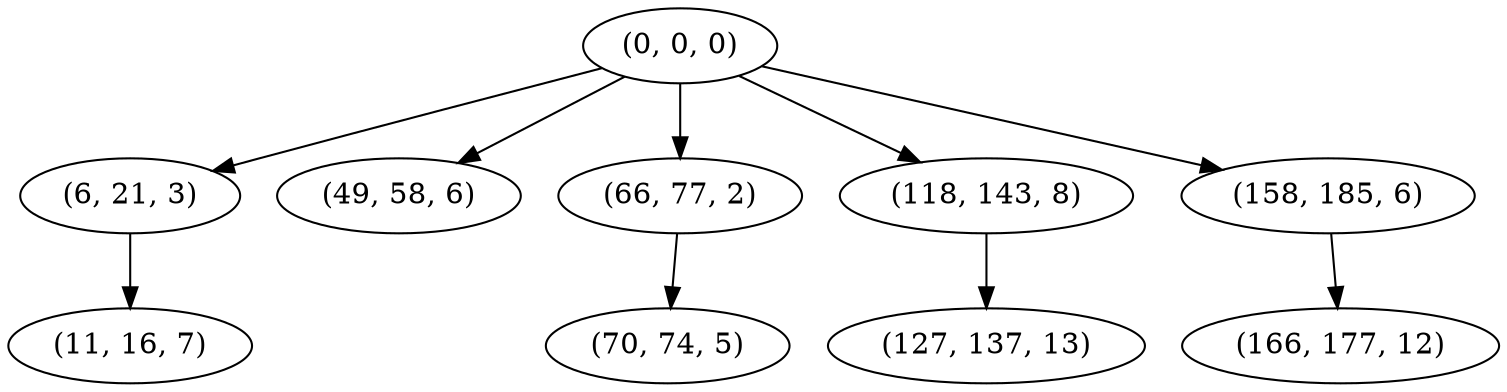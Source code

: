 digraph tree {
    "(0, 0, 0)";
    "(6, 21, 3)";
    "(11, 16, 7)";
    "(49, 58, 6)";
    "(66, 77, 2)";
    "(70, 74, 5)";
    "(118, 143, 8)";
    "(127, 137, 13)";
    "(158, 185, 6)";
    "(166, 177, 12)";
    "(0, 0, 0)" -> "(6, 21, 3)";
    "(0, 0, 0)" -> "(49, 58, 6)";
    "(0, 0, 0)" -> "(66, 77, 2)";
    "(0, 0, 0)" -> "(118, 143, 8)";
    "(0, 0, 0)" -> "(158, 185, 6)";
    "(6, 21, 3)" -> "(11, 16, 7)";
    "(66, 77, 2)" -> "(70, 74, 5)";
    "(118, 143, 8)" -> "(127, 137, 13)";
    "(158, 185, 6)" -> "(166, 177, 12)";
}
